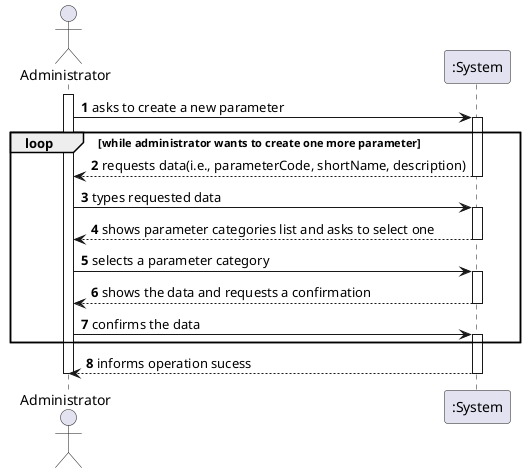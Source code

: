 @startuml
autonumber
actor "Administrator" as Adm

activate Adm
Adm-> ":System" : asks to create a new parameter
activate ":System"
loop while administrator wants to create one more parameter
":System" --> Adm : requests data(i.e., parameterCode, shortName, description)
deactivate ":System"

Adm-> ":System" : types requested data
activate ":System"
":System" --> Adm : shows parameter categories list and asks to select one
deactivate ":System"

Adm-> ":System" : selects a parameter category
activate ":System"
":System" --> Adm : shows the data and requests a confirmation
deactivate ":System"

Adm-> ":System" : confirms the data
activate ":System"
end
":System" --> Adm : informs operation sucess
deactivate ":System"

deactivate Adm

@enduml